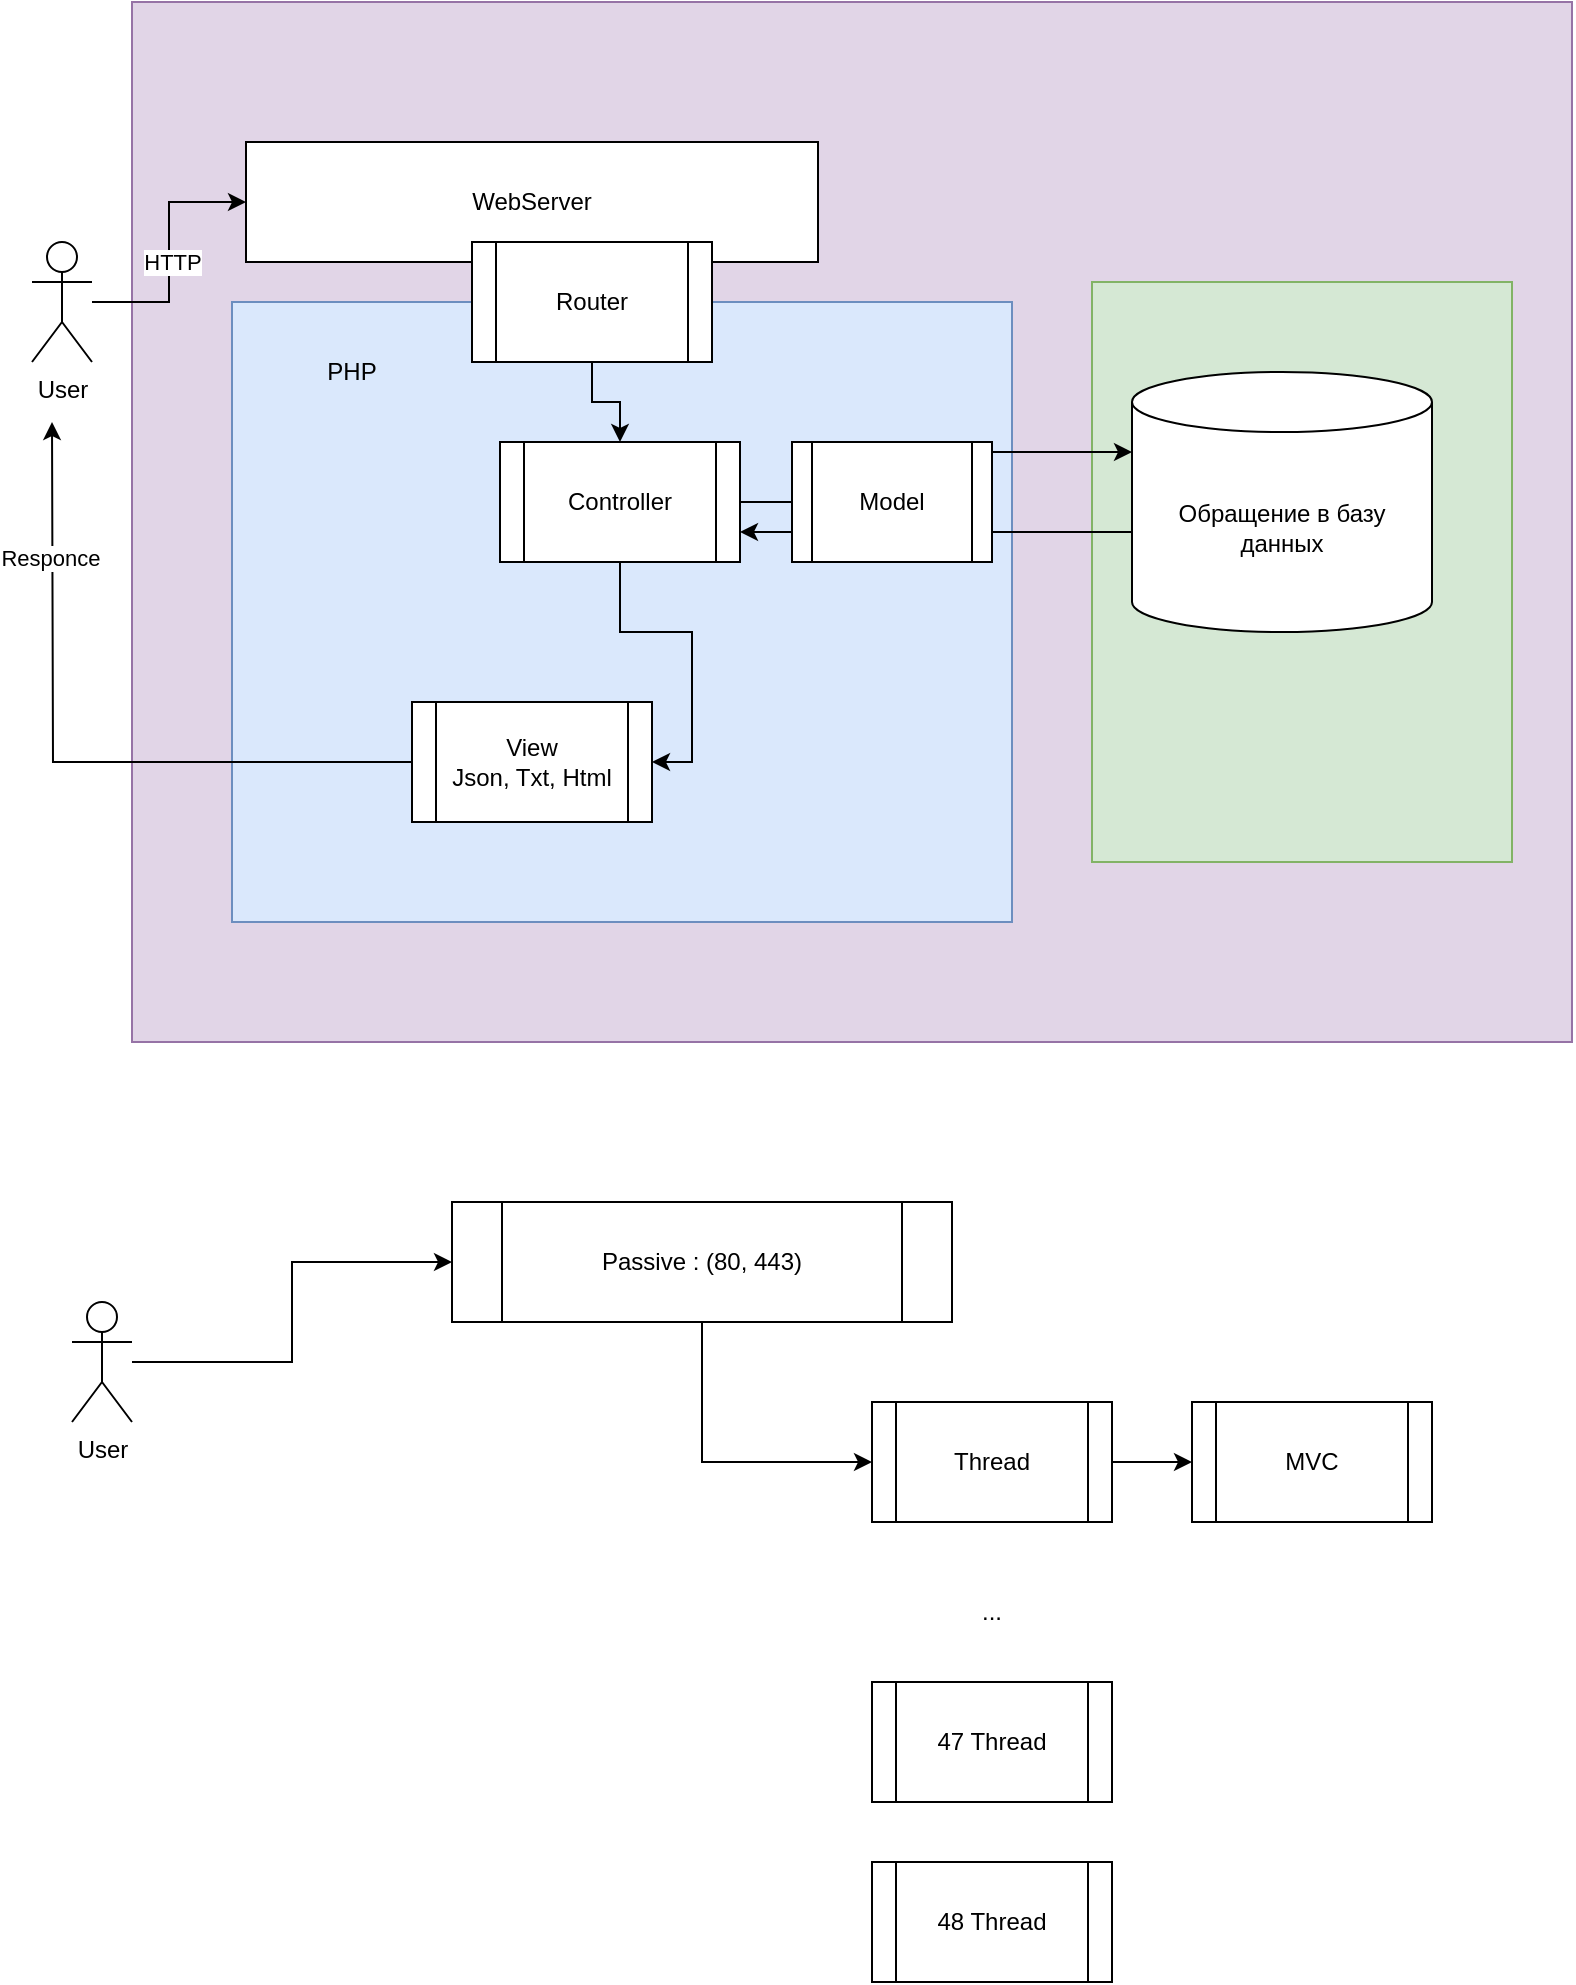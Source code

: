 <mxfile version="23.1.5" type="device" pages="4">
  <diagram id="0EECE6xeA0YxqJQEQcr8" name="Сторінка-1">
    <mxGraphModel dx="1114" dy="1027" grid="1" gridSize="10" guides="1" tooltips="1" connect="1" arrows="1" fold="1" page="1" pageScale="1" pageWidth="827" pageHeight="1169" math="0" shadow="0">
      <root>
        <mxCell id="0" />
        <mxCell id="1" parent="0" />
        <mxCell id="1r6EK_NTxMZvt8yUom0i-2" value="" style="rounded=0;whiteSpace=wrap;html=1;fillColor=#e1d5e7;strokeColor=#9673a6;" parent="1" vertex="1">
          <mxGeometry x="110" y="100" width="720" height="520" as="geometry" />
        </mxCell>
        <mxCell id="1r6EK_NTxMZvt8yUom0i-1" value="" style="rounded=0;whiteSpace=wrap;html=1;fillColor=#d5e8d4;strokeColor=#82b366;" parent="1" vertex="1">
          <mxGeometry x="590" y="240" width="210" height="290" as="geometry" />
        </mxCell>
        <mxCell id="U2VKwsX3BcmnxTPelBSE-20" value="WebServer" style="rounded=0;whiteSpace=wrap;html=1;" parent="1" vertex="1">
          <mxGeometry x="167" y="170" width="286" height="60" as="geometry" />
        </mxCell>
        <mxCell id="U2VKwsX3BcmnxTPelBSE-17" value="" style="rounded=0;whiteSpace=wrap;html=1;fillColor=#dae8fc;strokeColor=#6c8ebf;" parent="1" vertex="1">
          <mxGeometry x="160" y="250" width="390" height="310" as="geometry" />
        </mxCell>
        <mxCell id="U2VKwsX3BcmnxTPelBSE-1" value="User" style="shape=umlActor;verticalLabelPosition=bottom;verticalAlign=top;html=1;outlineConnect=0;" parent="1" vertex="1">
          <mxGeometry x="60" y="220" width="30" height="60" as="geometry" />
        </mxCell>
        <mxCell id="U2VKwsX3BcmnxTPelBSE-7" style="edgeStyle=orthogonalEdgeStyle;rounded=0;orthogonalLoop=1;jettySize=auto;html=1;entryX=0.5;entryY=0;entryDx=0;entryDy=0;" parent="1" source="U2VKwsX3BcmnxTPelBSE-2" target="U2VKwsX3BcmnxTPelBSE-6" edge="1">
          <mxGeometry relative="1" as="geometry" />
        </mxCell>
        <mxCell id="U2VKwsX3BcmnxTPelBSE-2" value="Router" style="shape=process;whiteSpace=wrap;html=1;backgroundOutline=1;" parent="1" vertex="1">
          <mxGeometry x="280" y="220" width="120" height="60" as="geometry" />
        </mxCell>
        <mxCell id="U2VKwsX3BcmnxTPelBSE-4" style="edgeStyle=orthogonalEdgeStyle;rounded=0;orthogonalLoop=1;jettySize=auto;html=1;" parent="1" source="U2VKwsX3BcmnxTPelBSE-1" target="U2VKwsX3BcmnxTPelBSE-20" edge="1">
          <mxGeometry relative="1" as="geometry" />
        </mxCell>
        <mxCell id="U2VKwsX3BcmnxTPelBSE-5" value="HTTP" style="edgeLabel;html=1;align=center;verticalAlign=middle;resizable=0;points=[];" parent="U2VKwsX3BcmnxTPelBSE-4" vertex="1" connectable="0">
          <mxGeometry x="-0.078" y="-1" relative="1" as="geometry">
            <mxPoint as="offset" />
          </mxGeometry>
        </mxCell>
        <mxCell id="U2VKwsX3BcmnxTPelBSE-14" style="edgeStyle=orthogonalEdgeStyle;rounded=0;orthogonalLoop=1;jettySize=auto;html=1;entryX=1;entryY=0.5;entryDx=0;entryDy=0;" parent="1" source="U2VKwsX3BcmnxTPelBSE-6" target="U2VKwsX3BcmnxTPelBSE-13" edge="1">
          <mxGeometry relative="1" as="geometry" />
        </mxCell>
        <mxCell id="U2VKwsX3BcmnxTPelBSE-6" value="Controller" style="shape=process;whiteSpace=wrap;html=1;backgroundOutline=1;" parent="1" vertex="1">
          <mxGeometry x="294" y="320" width="120" height="60" as="geometry" />
        </mxCell>
        <mxCell id="U2VKwsX3BcmnxTPelBSE-12" style="edgeStyle=orthogonalEdgeStyle;rounded=0;orthogonalLoop=1;jettySize=auto;html=1;entryX=1;entryY=0.75;entryDx=0;entryDy=0;" parent="1" source="U2VKwsX3BcmnxTPelBSE-9" target="U2VKwsX3BcmnxTPelBSE-6" edge="1">
          <mxGeometry relative="1" as="geometry">
            <Array as="points">
              <mxPoint x="510" y="365" />
              <mxPoint x="510" y="365" />
            </Array>
          </mxGeometry>
        </mxCell>
        <mxCell id="U2VKwsX3BcmnxTPelBSE-9" value="Обращение в базу данных" style="shape=cylinder3;whiteSpace=wrap;html=1;boundedLbl=1;backgroundOutline=1;size=15;" parent="1" vertex="1">
          <mxGeometry x="610" y="285" width="150" height="130" as="geometry" />
        </mxCell>
        <mxCell id="U2VKwsX3BcmnxTPelBSE-11" style="edgeStyle=orthogonalEdgeStyle;rounded=0;orthogonalLoop=1;jettySize=auto;html=1;entryX=0;entryY=0;entryDx=0;entryDy=40;entryPerimeter=0;" parent="1" source="U2VKwsX3BcmnxTPelBSE-6" target="U2VKwsX3BcmnxTPelBSE-9" edge="1">
          <mxGeometry relative="1" as="geometry" />
        </mxCell>
        <mxCell id="U2VKwsX3BcmnxTPelBSE-15" style="edgeStyle=orthogonalEdgeStyle;rounded=0;orthogonalLoop=1;jettySize=auto;html=1;" parent="1" source="U2VKwsX3BcmnxTPelBSE-13" edge="1">
          <mxGeometry relative="1" as="geometry">
            <mxPoint x="70" y="310" as="targetPoint" />
          </mxGeometry>
        </mxCell>
        <mxCell id="U2VKwsX3BcmnxTPelBSE-16" value="Responce" style="edgeLabel;html=1;align=center;verticalAlign=middle;resizable=0;points=[];" parent="U2VKwsX3BcmnxTPelBSE-15" vertex="1" connectable="0">
          <mxGeometry x="0.613" y="1" relative="1" as="geometry">
            <mxPoint as="offset" />
          </mxGeometry>
        </mxCell>
        <mxCell id="U2VKwsX3BcmnxTPelBSE-13" value="View&lt;br&gt;Json, Txt, Html" style="shape=process;whiteSpace=wrap;html=1;backgroundOutline=1;" parent="1" vertex="1">
          <mxGeometry x="250" y="450" width="120" height="60" as="geometry" />
        </mxCell>
        <mxCell id="U2VKwsX3BcmnxTPelBSE-18" value="PHP" style="text;html=1;strokeColor=none;fillColor=none;align=center;verticalAlign=middle;whiteSpace=wrap;rounded=0;" parent="1" vertex="1">
          <mxGeometry x="190" y="270" width="60" height="30" as="geometry" />
        </mxCell>
        <mxCell id="U2VKwsX3BcmnxTPelBSE-19" value="Model" style="shape=process;whiteSpace=wrap;html=1;backgroundOutline=1;" parent="1" vertex="1">
          <mxGeometry x="440" y="320" width="100" height="60" as="geometry" />
        </mxCell>
        <mxCell id="U2VKwsX3BcmnxTPelBSE-23" style="edgeStyle=orthogonalEdgeStyle;rounded=0;orthogonalLoop=1;jettySize=auto;html=1;" parent="1" source="U2VKwsX3BcmnxTPelBSE-21" target="U2VKwsX3BcmnxTPelBSE-22" edge="1">
          <mxGeometry relative="1" as="geometry" />
        </mxCell>
        <mxCell id="U2VKwsX3BcmnxTPelBSE-21" value="User" style="shape=umlActor;verticalLabelPosition=bottom;verticalAlign=top;html=1;outlineConnect=0;" parent="1" vertex="1">
          <mxGeometry x="80" y="750" width="30" height="60" as="geometry" />
        </mxCell>
        <mxCell id="U2VKwsX3BcmnxTPelBSE-25" style="edgeStyle=orthogonalEdgeStyle;rounded=0;orthogonalLoop=1;jettySize=auto;html=1;entryX=0;entryY=0.5;entryDx=0;entryDy=0;" parent="1" source="U2VKwsX3BcmnxTPelBSE-22" target="U2VKwsX3BcmnxTPelBSE-24" edge="1">
          <mxGeometry relative="1" as="geometry" />
        </mxCell>
        <mxCell id="U2VKwsX3BcmnxTPelBSE-22" value="Passive : (80, 443)" style="shape=process;whiteSpace=wrap;html=1;backgroundOutline=1;" parent="1" vertex="1">
          <mxGeometry x="270" y="700" width="250" height="60" as="geometry" />
        </mxCell>
        <mxCell id="U2VKwsX3BcmnxTPelBSE-27" style="edgeStyle=orthogonalEdgeStyle;rounded=0;orthogonalLoop=1;jettySize=auto;html=1;entryX=0;entryY=0.5;entryDx=0;entryDy=0;" parent="1" source="U2VKwsX3BcmnxTPelBSE-24" target="U2VKwsX3BcmnxTPelBSE-26" edge="1">
          <mxGeometry relative="1" as="geometry" />
        </mxCell>
        <mxCell id="U2VKwsX3BcmnxTPelBSE-24" value="Thread" style="shape=process;whiteSpace=wrap;html=1;backgroundOutline=1;" parent="1" vertex="1">
          <mxGeometry x="480" y="800" width="120" height="60" as="geometry" />
        </mxCell>
        <mxCell id="U2VKwsX3BcmnxTPelBSE-26" value="MVC" style="shape=process;whiteSpace=wrap;html=1;backgroundOutline=1;" parent="1" vertex="1">
          <mxGeometry x="640" y="800" width="120" height="60" as="geometry" />
        </mxCell>
        <mxCell id="U2VKwsX3BcmnxTPelBSE-28" value="..." style="text;html=1;strokeColor=none;fillColor=none;align=center;verticalAlign=middle;whiteSpace=wrap;rounded=0;" parent="1" vertex="1">
          <mxGeometry x="510" y="890" width="60" height="30" as="geometry" />
        </mxCell>
        <mxCell id="U2VKwsX3BcmnxTPelBSE-29" value="47 Thread" style="shape=process;whiteSpace=wrap;html=1;backgroundOutline=1;" parent="1" vertex="1">
          <mxGeometry x="480" y="940" width="120" height="60" as="geometry" />
        </mxCell>
        <mxCell id="U2VKwsX3BcmnxTPelBSE-30" value="48 Thread" style="shape=process;whiteSpace=wrap;html=1;backgroundOutline=1;" parent="1" vertex="1">
          <mxGeometry x="480" y="1030" width="120" height="60" as="geometry" />
        </mxCell>
      </root>
    </mxGraphModel>
  </diagram>
  <diagram id="l9E-kS4Y46otOd_uuq3P" name="Сторінка-2">
    <mxGraphModel dx="1114" dy="1027" grid="1" gridSize="10" guides="1" tooltips="1" connect="1" arrows="1" fold="1" page="1" pageScale="1" pageWidth="827" pageHeight="1169" math="0" shadow="0">
      <root>
        <mxCell id="0" />
        <mxCell id="1" parent="0" />
        <mxCell id="fhT7l7cSic32ykBh9f9w-2" value="" style="ellipse;shape=cloud;whiteSpace=wrap;html=1;" parent="1" vertex="1">
          <mxGeometry x="30" y="20" width="800" height="530" as="geometry" />
        </mxCell>
        <mxCell id="fhT7l7cSic32ykBh9f9w-1" value="C:\OpenServer\Php\php.exe" style="shape=process;whiteSpace=wrap;html=1;backgroundOutline=1;" parent="1" vertex="1">
          <mxGeometry x="240" y="230" width="320" height="80" as="geometry" />
        </mxCell>
        <mxCell id="fhT7l7cSic32ykBh9f9w-3" value="Container" style="text;html=1;strokeColor=none;fillColor=none;align=center;verticalAlign=middle;whiteSpace=wrap;rounded=0;" parent="1" vertex="1">
          <mxGeometry x="70" y="70" width="100" height="30" as="geometry" />
        </mxCell>
        <mxCell id="CAMlBIY4jRBua24zFdml-1" value="Linux" style="text;html=1;strokeColor=none;fillColor=none;align=center;verticalAlign=middle;whiteSpace=wrap;rounded=0;" parent="1" vertex="1">
          <mxGeometry x="310" y="90" width="60" height="30" as="geometry" />
        </mxCell>
      </root>
    </mxGraphModel>
  </diagram>
  <diagram id="ISHZ0iK8e6UAK8zj-FDF" name="Сторінка-3">
    <mxGraphModel dx="1114" dy="1027" grid="1" gridSize="10" guides="1" tooltips="1" connect="1" arrows="1" fold="1" page="1" pageScale="1" pageWidth="827" pageHeight="1169" math="0" shadow="0">
      <root>
        <mxCell id="0" />
        <mxCell id="1" parent="0" />
        <mxCell id="mlqu9NinJhdtf9GIXLHv-5" value="" style="rounded=0;whiteSpace=wrap;html=1;" parent="1" vertex="1">
          <mxGeometry x="160" y="120" width="610" height="510" as="geometry" />
        </mxCell>
        <mxCell id="mlqu9NinJhdtf9GIXLHv-1" value="SQL&lt;br&gt;: 3306" style="shape=cylinder3;whiteSpace=wrap;html=1;boundedLbl=1;backgroundOutline=1;size=15;" parent="1" vertex="1">
          <mxGeometry x="530" y="190" width="190" height="120" as="geometry" />
        </mxCell>
        <mxCell id="mlqu9NinJhdtf9GIXLHv-2" value="InMemory Redis" style="shape=cylinder3;whiteSpace=wrap;html=1;boundedLbl=1;backgroundOutline=1;size=15;" parent="1" vertex="1">
          <mxGeometry x="530" y="340" width="190" height="120" as="geometry" />
        </mxCell>
        <mxCell id="mlqu9NinJhdtf9GIXLHv-3" value="NodeJS" style="shape=process;whiteSpace=wrap;html=1;backgroundOutline=1;" parent="1" vertex="1">
          <mxGeometry x="250" y="210" width="120" height="60" as="geometry" />
        </mxCell>
        <mxCell id="mlqu9NinJhdtf9GIXLHv-4" value="PHP" style="shape=process;whiteSpace=wrap;html=1;backgroundOutline=1;" parent="1" vertex="1">
          <mxGeometry x="250" y="360" width="120" height="60" as="geometry" />
        </mxCell>
        <mxCell id="mlqu9NinJhdtf9GIXLHv-6" value="" style="rhombus;whiteSpace=wrap;html=1;fillColor=#d5e8d4;strokeColor=#82b366;" parent="1" vertex="1">
          <mxGeometry x="540" y="225" width="30" height="30" as="geometry" />
        </mxCell>
        <mxCell id="mlqu9NinJhdtf9GIXLHv-7" value="Actor" style="shape=umlActor;verticalLabelPosition=bottom;verticalAlign=top;html=1;outlineConnect=0;" parent="1" vertex="1">
          <mxGeometry x="90" y="630" width="30" height="60" as="geometry" />
        </mxCell>
        <mxCell id="mlqu9NinJhdtf9GIXLHv-8" style="edgeStyle=orthogonalEdgeStyle;rounded=0;orthogonalLoop=1;jettySize=auto;html=1;entryX=0;entryY=0.5;entryDx=0;entryDy=0;entryPerimeter=0;" parent="1" source="mlqu9NinJhdtf9GIXLHv-7" target="mlqu9NinJhdtf9GIXLHv-1" edge="1">
          <mxGeometry relative="1" as="geometry">
            <Array as="points">
              <mxPoint x="450" y="660" />
              <mxPoint x="450" y="250" />
            </Array>
          </mxGeometry>
        </mxCell>
        <mxCell id="mlqu9NinJhdtf9GIXLHv-9" value="3306" style="edgeLabel;html=1;align=center;verticalAlign=middle;resizable=0;points=[];" parent="mlqu9NinJhdtf9GIXLHv-8" vertex="1" connectable="0">
          <mxGeometry x="-0.673" y="-1" relative="1" as="geometry">
            <mxPoint as="offset" />
          </mxGeometry>
        </mxCell>
        <mxCell id="mlqu9NinJhdtf9GIXLHv-10" value="phpMyAdmin" style="shape=process;whiteSpace=wrap;html=1;backgroundOutline=1;" parent="1" vertex="1">
          <mxGeometry x="550" y="525" width="120" height="60" as="geometry" />
        </mxCell>
      </root>
    </mxGraphModel>
  </diagram>
  <diagram id="r6_TDJkE7ZG2yI_dI5n5" name="Page-4">
    <mxGraphModel dx="1114" dy="1027" grid="1" gridSize="10" guides="1" tooltips="1" connect="1" arrows="1" fold="1" page="1" pageScale="1" pageWidth="850" pageHeight="1100" math="0" shadow="0">
      <root>
        <mxCell id="0" />
        <mxCell id="1" parent="0" />
        <mxCell id="Hey9ojrY7R3WdHr4PqbB-4" value="" style="ellipse;shape=cloud;whiteSpace=wrap;html=1;" vertex="1" parent="1">
          <mxGeometry x="60" y="30" width="705" height="550" as="geometry" />
        </mxCell>
        <mxCell id="Hey9ojrY7R3WdHr4PqbB-1" value="User" style="shape=umlActor;verticalLabelPosition=bottom;verticalAlign=top;html=1;outlineConnect=0;" vertex="1" parent="1">
          <mxGeometry x="60" y="240" width="30" height="60" as="geometry" />
        </mxCell>
        <mxCell id="Hey9ojrY7R3WdHr4PqbB-2" value="/api/node" style="shape=process;whiteSpace=wrap;html=1;backgroundOutline=1;" vertex="1" parent="1">
          <mxGeometry x="200" y="200" width="160" height="80" as="geometry" />
        </mxCell>
        <mxCell id="Hey9ojrY7R3WdHr4PqbB-3" value="DB" style="shape=cylinder3;whiteSpace=wrap;html=1;boundedLbl=1;backgroundOutline=1;size=15;" vertex="1" parent="1">
          <mxGeometry x="440" y="200" width="140" height="100" as="geometry" />
        </mxCell>
        <mxCell id="Hey9ojrY7R3WdHr4PqbB-5" value="CPU&lt;br&gt;RAM" style="text;html=1;align=center;verticalAlign=middle;whiteSpace=wrap;rounded=0;" vertex="1" parent="1">
          <mxGeometry x="610" y="180" width="110" height="60" as="geometry" />
        </mxCell>
        <mxCell id="Hey9ojrY7R3WdHr4PqbB-6" value="Storage" style="shape=cylinder3;whiteSpace=wrap;html=1;boundedLbl=1;backgroundOutline=1;size=15;" vertex="1" parent="1">
          <mxGeometry x="440" y="330" width="140" height="100" as="geometry" />
        </mxCell>
        <mxCell id="Hey9ojrY7R3WdHr4PqbB-7" value="/socket.io" style="shape=process;whiteSpace=wrap;html=1;backgroundOutline=1;" vertex="1" parent="1">
          <mxGeometry x="670" y="300" width="160" height="80" as="geometry" />
        </mxCell>
        <mxCell id="2WKVo-5PwCq43ymSMado-1" value="/api/laravel" style="shape=process;whiteSpace=wrap;html=1;backgroundOutline=1;" vertex="1" parent="1">
          <mxGeometry x="200" y="310" width="160" height="80" as="geometry" />
        </mxCell>
      </root>
    </mxGraphModel>
  </diagram>
</mxfile>
